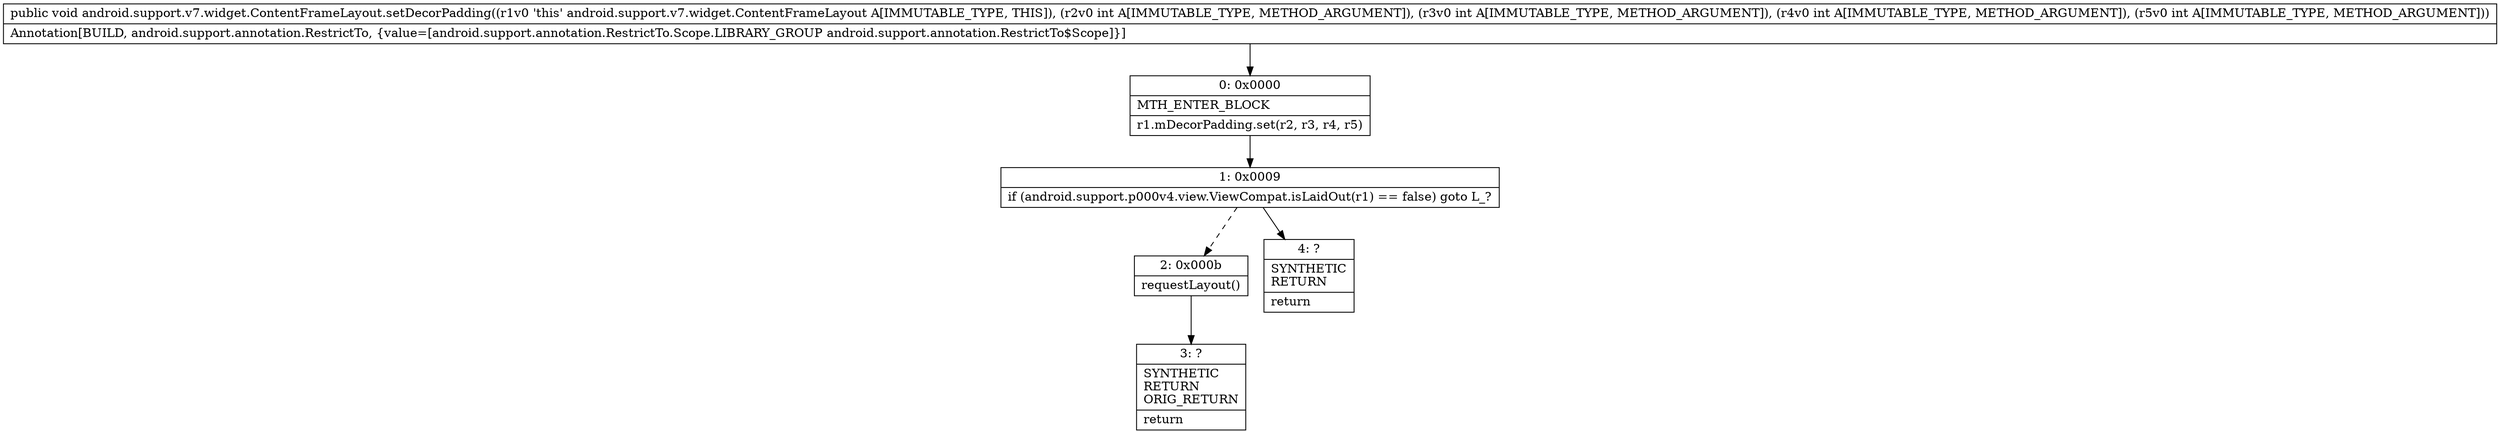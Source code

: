 digraph "CFG forandroid.support.v7.widget.ContentFrameLayout.setDecorPadding(IIII)V" {
Node_0 [shape=record,label="{0\:\ 0x0000|MTH_ENTER_BLOCK\l|r1.mDecorPadding.set(r2, r3, r4, r5)\l}"];
Node_1 [shape=record,label="{1\:\ 0x0009|if (android.support.p000v4.view.ViewCompat.isLaidOut(r1) == false) goto L_?\l}"];
Node_2 [shape=record,label="{2\:\ 0x000b|requestLayout()\l}"];
Node_3 [shape=record,label="{3\:\ ?|SYNTHETIC\lRETURN\lORIG_RETURN\l|return\l}"];
Node_4 [shape=record,label="{4\:\ ?|SYNTHETIC\lRETURN\l|return\l}"];
MethodNode[shape=record,label="{public void android.support.v7.widget.ContentFrameLayout.setDecorPadding((r1v0 'this' android.support.v7.widget.ContentFrameLayout A[IMMUTABLE_TYPE, THIS]), (r2v0 int A[IMMUTABLE_TYPE, METHOD_ARGUMENT]), (r3v0 int A[IMMUTABLE_TYPE, METHOD_ARGUMENT]), (r4v0 int A[IMMUTABLE_TYPE, METHOD_ARGUMENT]), (r5v0 int A[IMMUTABLE_TYPE, METHOD_ARGUMENT]))  | Annotation[BUILD, android.support.annotation.RestrictTo, \{value=[android.support.annotation.RestrictTo.Scope.LIBRARY_GROUP android.support.annotation.RestrictTo$Scope]\}]\l}"];
MethodNode -> Node_0;
Node_0 -> Node_1;
Node_1 -> Node_2[style=dashed];
Node_1 -> Node_4;
Node_2 -> Node_3;
}

